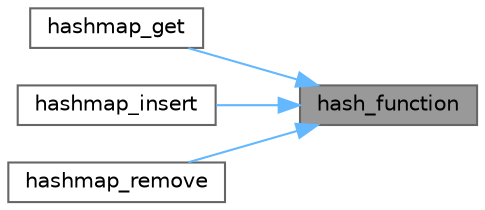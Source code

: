 digraph "hash_function"
{
 // INTERACTIVE_SVG=YES
 // LATEX_PDF_SIZE
  bgcolor="transparent";
  edge [fontname=Helvetica,fontsize=10,labelfontname=Helvetica,labelfontsize=10];
  node [fontname=Helvetica,fontsize=10,shape=box,height=0.2,width=0.4];
  rankdir="RL";
  Node1 [id="Node000001",label="hash_function",height=0.2,width=0.4,color="gray40", fillcolor="grey60", style="filled", fontcolor="black",tooltip=" "];
  Node1 -> Node2 [id="edge1_Node000001_Node000002",dir="back",color="steelblue1",style="solid",tooltip=" "];
  Node2 [id="Node000002",label="hashmap_get",height=0.2,width=0.4,color="grey40", fillcolor="white", style="filled",URL="$hashmap_8c.html#ac2087a3187c08d43cc3f77e0767414f4",tooltip=" "];
  Node1 -> Node3 [id="edge2_Node000001_Node000003",dir="back",color="steelblue1",style="solid",tooltip=" "];
  Node3 [id="Node000003",label="hashmap_insert",height=0.2,width=0.4,color="grey40", fillcolor="white", style="filled",URL="$hashmap_8c.html#a87e9b135f918c138e2b3602f7b28acf0",tooltip=" "];
  Node1 -> Node4 [id="edge3_Node000001_Node000004",dir="back",color="steelblue1",style="solid",tooltip=" "];
  Node4 [id="Node000004",label="hashmap_remove",height=0.2,width=0.4,color="grey40", fillcolor="white", style="filled",URL="$hashmap_8c.html#a2988e592ad559b0091b78e44689b5189",tooltip=" "];
}
